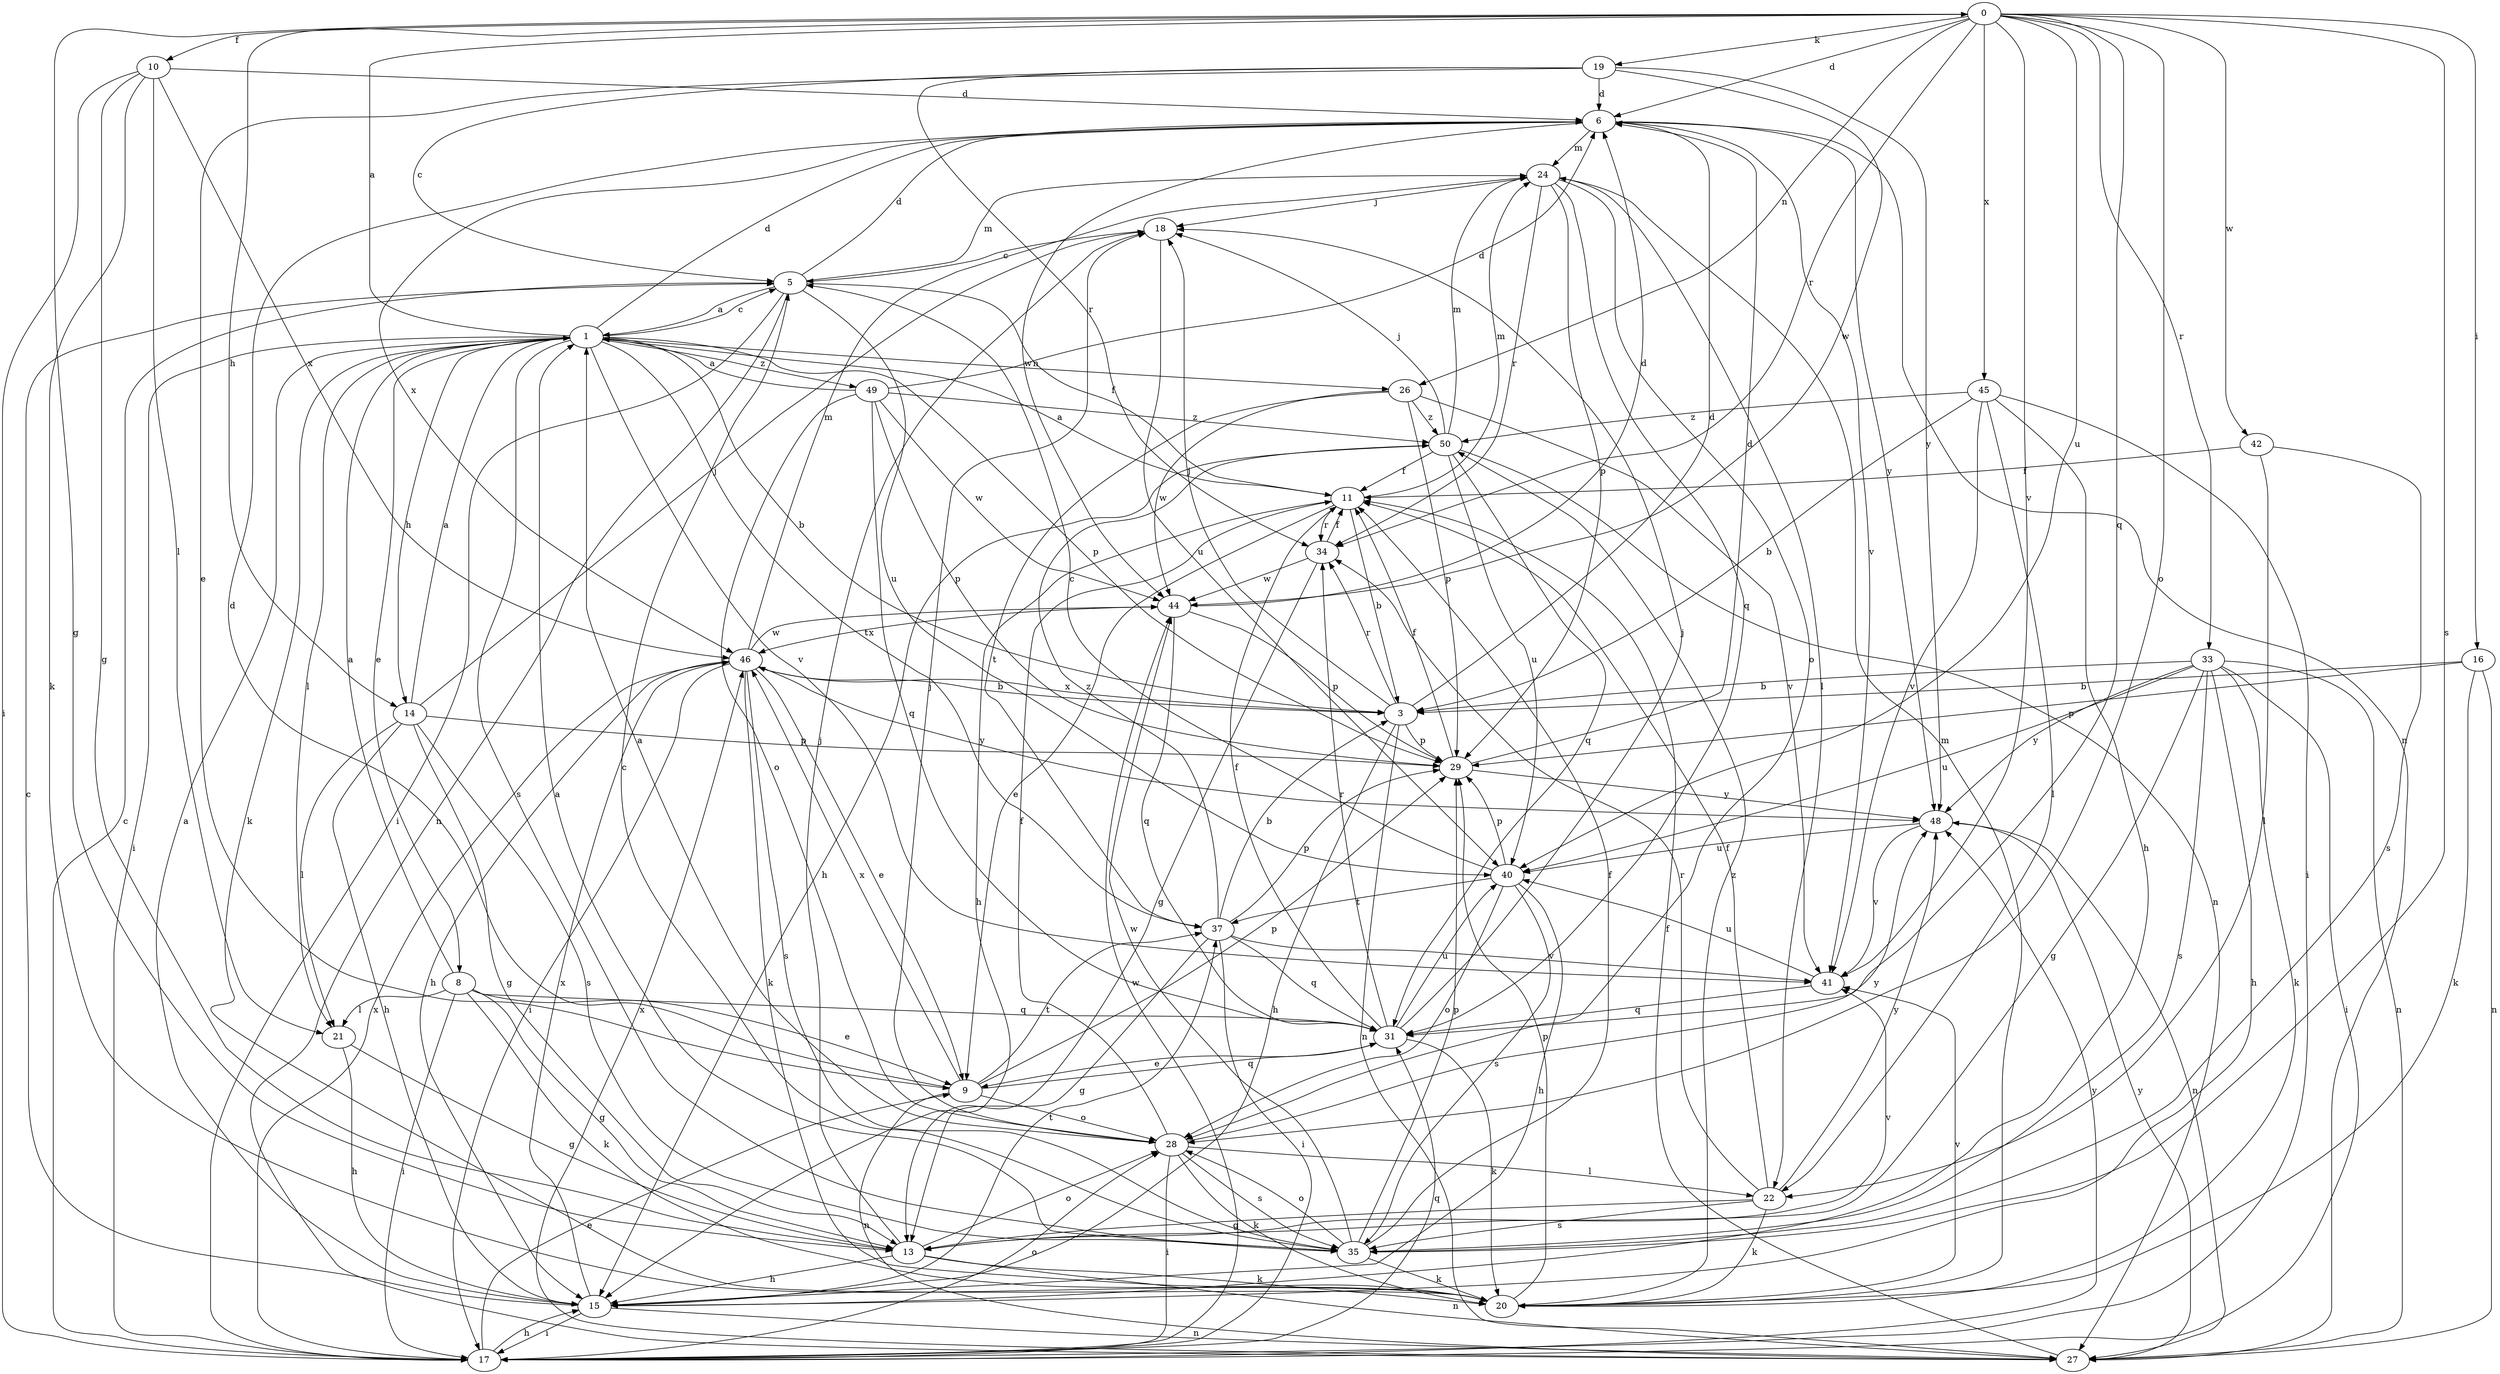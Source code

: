 strict digraph  {
0;
1;
3;
5;
6;
8;
9;
10;
11;
13;
14;
15;
16;
17;
18;
19;
20;
21;
22;
24;
26;
27;
28;
29;
31;
33;
34;
35;
37;
40;
41;
42;
44;
45;
46;
48;
49;
50;
0 -> 6  [label=d];
0 -> 10  [label=f];
0 -> 13  [label=g];
0 -> 14  [label=h];
0 -> 16  [label=i];
0 -> 19  [label=k];
0 -> 26  [label=n];
0 -> 28  [label=o];
0 -> 31  [label=q];
0 -> 33  [label=r];
0 -> 34  [label=r];
0 -> 35  [label=s];
0 -> 40  [label=u];
0 -> 41  [label=v];
0 -> 42  [label=w];
0 -> 45  [label=x];
1 -> 0  [label=a];
1 -> 3  [label=b];
1 -> 5  [label=c];
1 -> 6  [label=d];
1 -> 8  [label=e];
1 -> 14  [label=h];
1 -> 17  [label=i];
1 -> 20  [label=k];
1 -> 21  [label=l];
1 -> 26  [label=n];
1 -> 29  [label=p];
1 -> 35  [label=s];
1 -> 37  [label=t];
1 -> 41  [label=v];
1 -> 49  [label=z];
3 -> 6  [label=d];
3 -> 15  [label=h];
3 -> 18  [label=j];
3 -> 27  [label=n];
3 -> 29  [label=p];
3 -> 34  [label=r];
3 -> 46  [label=x];
5 -> 1  [label=a];
5 -> 6  [label=d];
5 -> 11  [label=f];
5 -> 17  [label=i];
5 -> 24  [label=m];
5 -> 27  [label=n];
5 -> 40  [label=u];
6 -> 24  [label=m];
6 -> 27  [label=n];
6 -> 41  [label=v];
6 -> 44  [label=w];
6 -> 46  [label=x];
6 -> 48  [label=y];
8 -> 1  [label=a];
8 -> 9  [label=e];
8 -> 13  [label=g];
8 -> 17  [label=i];
8 -> 20  [label=k];
8 -> 21  [label=l];
8 -> 31  [label=q];
9 -> 6  [label=d];
9 -> 27  [label=n];
9 -> 28  [label=o];
9 -> 29  [label=p];
9 -> 31  [label=q];
9 -> 37  [label=t];
9 -> 46  [label=x];
10 -> 6  [label=d];
10 -> 13  [label=g];
10 -> 17  [label=i];
10 -> 20  [label=k];
10 -> 21  [label=l];
10 -> 46  [label=x];
11 -> 1  [label=a];
11 -> 3  [label=b];
11 -> 9  [label=e];
11 -> 15  [label=h];
11 -> 24  [label=m];
11 -> 34  [label=r];
13 -> 15  [label=h];
13 -> 18  [label=j];
13 -> 20  [label=k];
13 -> 27  [label=n];
13 -> 28  [label=o];
13 -> 41  [label=v];
14 -> 1  [label=a];
14 -> 13  [label=g];
14 -> 15  [label=h];
14 -> 18  [label=j];
14 -> 21  [label=l];
14 -> 29  [label=p];
14 -> 35  [label=s];
15 -> 1  [label=a];
15 -> 5  [label=c];
15 -> 17  [label=i];
15 -> 27  [label=n];
15 -> 37  [label=t];
15 -> 46  [label=x];
16 -> 3  [label=b];
16 -> 20  [label=k];
16 -> 27  [label=n];
16 -> 29  [label=p];
17 -> 5  [label=c];
17 -> 9  [label=e];
17 -> 15  [label=h];
17 -> 28  [label=o];
17 -> 31  [label=q];
17 -> 44  [label=w];
17 -> 46  [label=x];
17 -> 48  [label=y];
18 -> 5  [label=c];
18 -> 40  [label=u];
19 -> 5  [label=c];
19 -> 6  [label=d];
19 -> 9  [label=e];
19 -> 34  [label=r];
19 -> 44  [label=w];
19 -> 48  [label=y];
20 -> 24  [label=m];
20 -> 29  [label=p];
20 -> 41  [label=v];
20 -> 50  [label=z];
21 -> 13  [label=g];
21 -> 15  [label=h];
22 -> 11  [label=f];
22 -> 13  [label=g];
22 -> 20  [label=k];
22 -> 34  [label=r];
22 -> 35  [label=s];
22 -> 48  [label=y];
24 -> 18  [label=j];
24 -> 22  [label=l];
24 -> 28  [label=o];
24 -> 29  [label=p];
24 -> 31  [label=q];
24 -> 34  [label=r];
26 -> 29  [label=p];
26 -> 37  [label=t];
26 -> 41  [label=v];
26 -> 44  [label=w];
26 -> 50  [label=z];
27 -> 11  [label=f];
27 -> 46  [label=x];
27 -> 48  [label=y];
28 -> 1  [label=a];
28 -> 11  [label=f];
28 -> 17  [label=i];
28 -> 18  [label=j];
28 -> 20  [label=k];
28 -> 22  [label=l];
28 -> 35  [label=s];
28 -> 48  [label=y];
29 -> 6  [label=d];
29 -> 11  [label=f];
29 -> 48  [label=y];
31 -> 9  [label=e];
31 -> 11  [label=f];
31 -> 18  [label=j];
31 -> 20  [label=k];
31 -> 34  [label=r];
31 -> 40  [label=u];
33 -> 3  [label=b];
33 -> 13  [label=g];
33 -> 15  [label=h];
33 -> 17  [label=i];
33 -> 20  [label=k];
33 -> 27  [label=n];
33 -> 35  [label=s];
33 -> 40  [label=u];
33 -> 48  [label=y];
34 -> 11  [label=f];
34 -> 13  [label=g];
34 -> 44  [label=w];
35 -> 1  [label=a];
35 -> 5  [label=c];
35 -> 11  [label=f];
35 -> 20  [label=k];
35 -> 28  [label=o];
35 -> 29  [label=p];
35 -> 44  [label=w];
37 -> 3  [label=b];
37 -> 13  [label=g];
37 -> 17  [label=i];
37 -> 29  [label=p];
37 -> 31  [label=q];
37 -> 41  [label=v];
37 -> 50  [label=z];
40 -> 5  [label=c];
40 -> 15  [label=h];
40 -> 28  [label=o];
40 -> 29  [label=p];
40 -> 35  [label=s];
40 -> 37  [label=t];
41 -> 31  [label=q];
41 -> 40  [label=u];
42 -> 11  [label=f];
42 -> 22  [label=l];
42 -> 35  [label=s];
44 -> 6  [label=d];
44 -> 29  [label=p];
44 -> 31  [label=q];
44 -> 46  [label=x];
45 -> 3  [label=b];
45 -> 15  [label=h];
45 -> 17  [label=i];
45 -> 22  [label=l];
45 -> 41  [label=v];
45 -> 50  [label=z];
46 -> 3  [label=b];
46 -> 9  [label=e];
46 -> 15  [label=h];
46 -> 17  [label=i];
46 -> 20  [label=k];
46 -> 24  [label=m];
46 -> 35  [label=s];
46 -> 44  [label=w];
46 -> 48  [label=y];
48 -> 27  [label=n];
48 -> 40  [label=u];
48 -> 41  [label=v];
49 -> 1  [label=a];
49 -> 6  [label=d];
49 -> 28  [label=o];
49 -> 29  [label=p];
49 -> 31  [label=q];
49 -> 44  [label=w];
49 -> 50  [label=z];
50 -> 11  [label=f];
50 -> 15  [label=h];
50 -> 18  [label=j];
50 -> 24  [label=m];
50 -> 27  [label=n];
50 -> 31  [label=q];
50 -> 40  [label=u];
}
